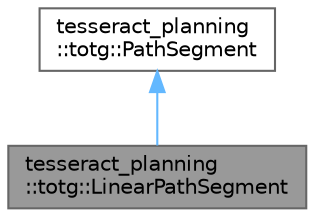 digraph "tesseract_planning::totg::LinearPathSegment"
{
 // LATEX_PDF_SIZE
  bgcolor="transparent";
  edge [fontname=Helvetica,fontsize=10,labelfontname=Helvetica,labelfontsize=10];
  node [fontname=Helvetica,fontsize=10,shape=box,height=0.2,width=0.4];
  Node1 [label="tesseract_planning\l::totg::LinearPathSegment",height=0.2,width=0.4,color="gray40", fillcolor="grey60", style="filled", fontcolor="black",tooltip=" "];
  Node2 -> Node1 [dir="back",color="steelblue1",style="solid"];
  Node2 [label="tesseract_planning\l::totg::PathSegment",height=0.2,width=0.4,color="gray40", fillcolor="white", style="filled",URL="$de/dc1/classtesseract__planning_1_1totg_1_1PathSegment.html",tooltip=" "];
}
